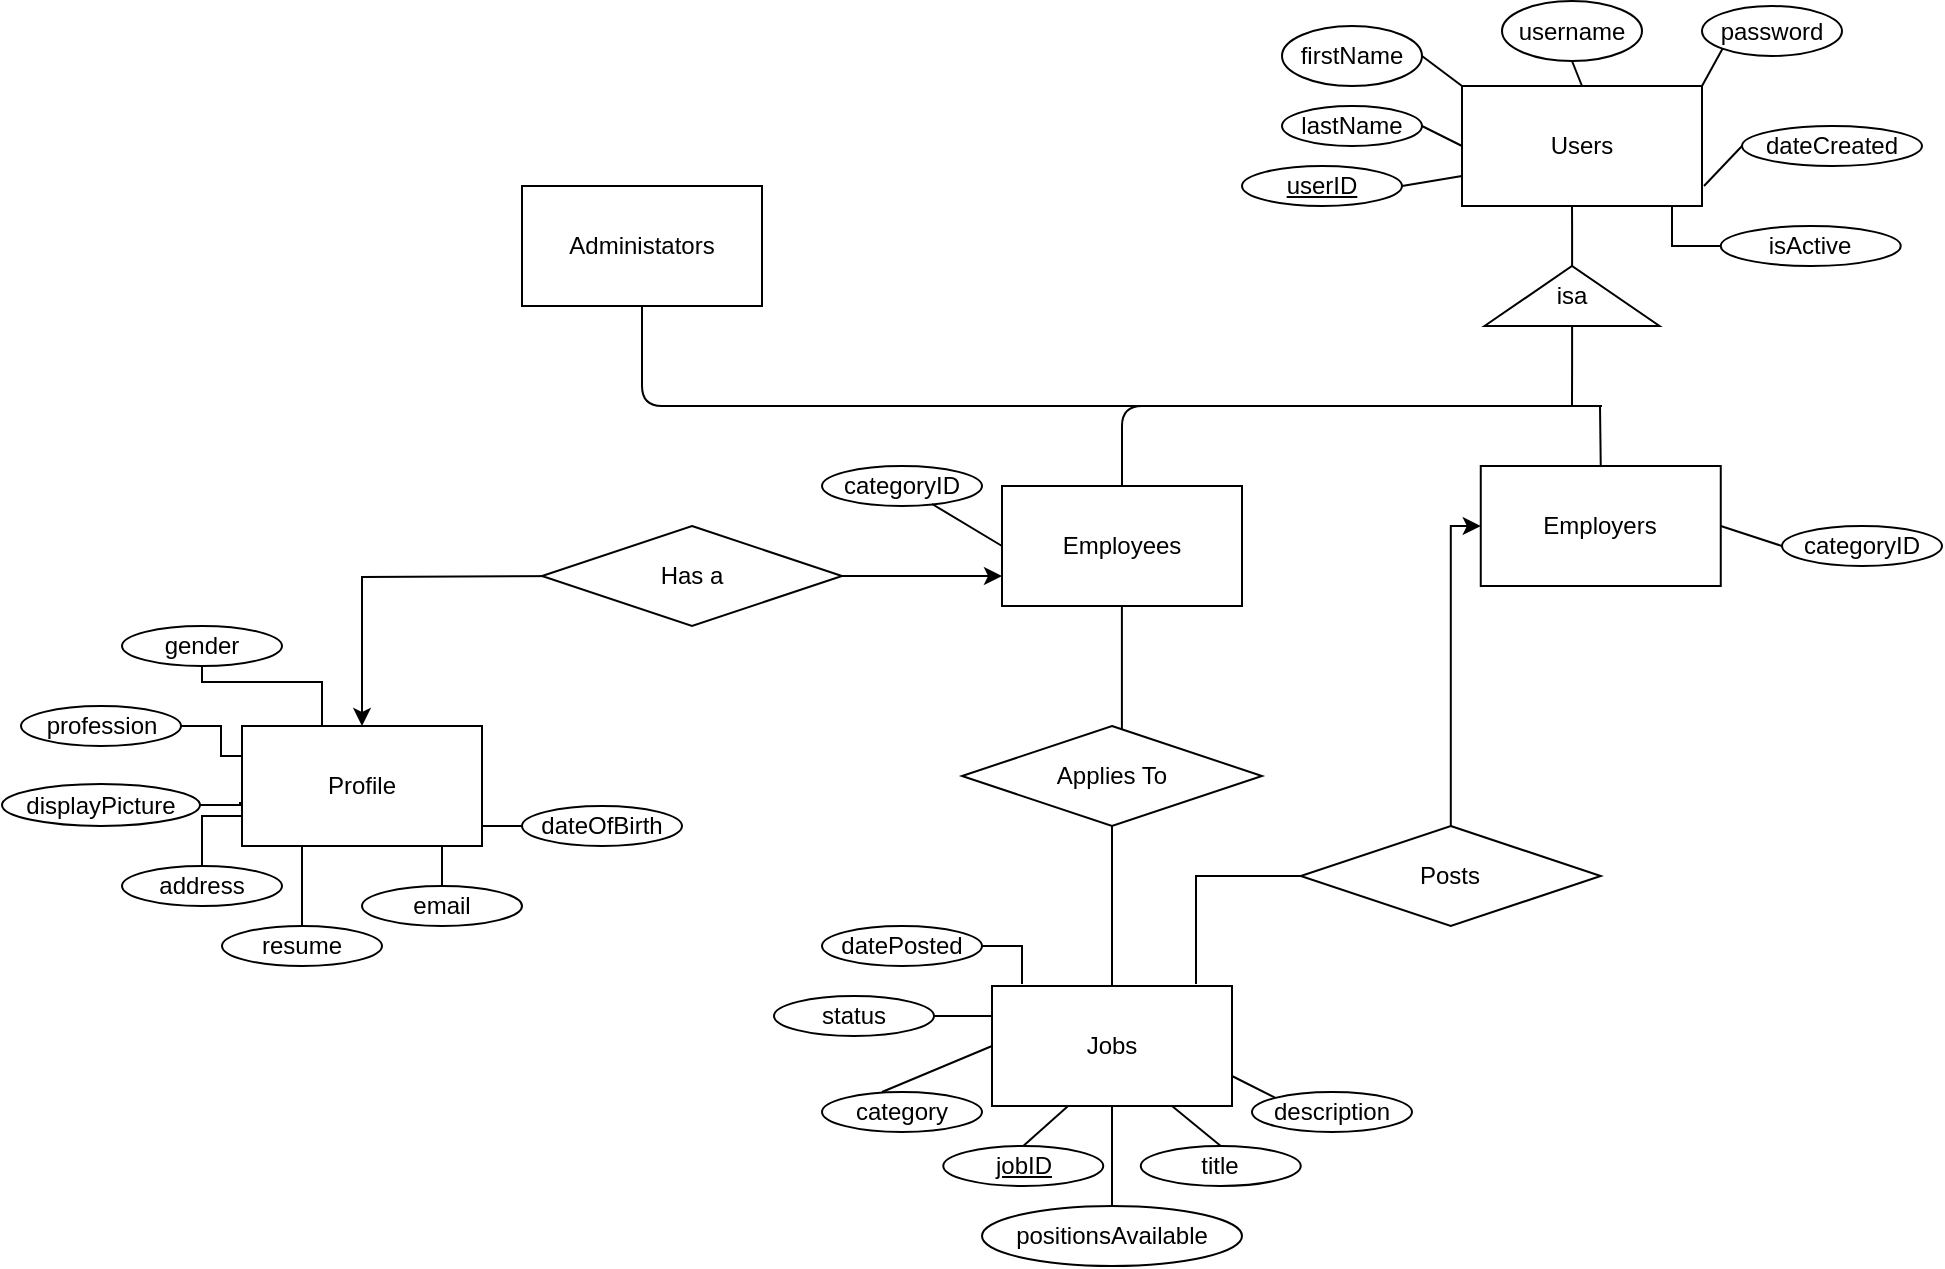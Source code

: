 <mxfile version="13.5.3" type="google"><diagram id="n4zLeCK2RiprfmRe8Td8" name="Page-1"><mxGraphModel dx="2272" dy="762" grid="1" gridSize="10" guides="1" tooltips="1" connect="1" arrows="1" fold="1" page="1" pageScale="1" pageWidth="850" pageHeight="1100" math="0" shadow="0"><root><mxCell id="0"/><mxCell id="1" parent="0"/><mxCell id="SIlRQv1dMxMEfYGtaTue-1" value="Administators" style="rounded=0;whiteSpace=wrap;html=1;" parent="1" vertex="1"><mxGeometry x="-150" y="100" width="120" height="60" as="geometry"/></mxCell><mxCell id="CXEU4vjYNY2lopl8l7TC-30" style="edgeStyle=orthogonalEdgeStyle;rounded=0;orthogonalLoop=1;jettySize=auto;html=1;entryX=0.533;entryY=0.2;entryDx=0;entryDy=0;entryPerimeter=0;endArrow=none;endFill=0;" edge="1" parent="1" source="SIlRQv1dMxMEfYGtaTue-2" target="CXEU4vjYNY2lopl8l7TC-29"><mxGeometry relative="1" as="geometry"/></mxCell><mxCell id="CXEU4vjYNY2lopl8l7TC-42" style="edgeStyle=orthogonalEdgeStyle;rounded=0;orthogonalLoop=1;jettySize=auto;html=1;entryX=0.5;entryY=0;entryDx=0;entryDy=0;startArrow=none;startFill=0;endArrow=classic;endFill=1;" edge="1" parent="1" target="CXEU4vjYNY2lopl8l7TC-41"><mxGeometry relative="1" as="geometry"><mxPoint x="-120" y="295" as="sourcePoint"/></mxGeometry></mxCell><mxCell id="SIlRQv1dMxMEfYGtaTue-2" value="Employees" style="rounded=0;whiteSpace=wrap;html=1;" parent="1" vertex="1"><mxGeometry x="90" y="250" width="120" height="60" as="geometry"/></mxCell><mxCell id="SIlRQv1dMxMEfYGtaTue-3" value="Users" style="rounded=0;whiteSpace=wrap;html=1;" parent="1" vertex="1"><mxGeometry x="320" y="50" width="120" height="60" as="geometry"/></mxCell><mxCell id="CXEU4vjYNY2lopl8l7TC-34" style="edgeStyle=orthogonalEdgeStyle;rounded=0;orthogonalLoop=1;jettySize=auto;html=1;endArrow=none;endFill=0;startArrow=classic;startFill=1;" edge="1" parent="1" source="SIlRQv1dMxMEfYGtaTue-4" target="CXEU4vjYNY2lopl8l7TC-32"><mxGeometry relative="1" as="geometry"><Array as="points"><mxPoint x="314.38" y="270"/></Array></mxGeometry></mxCell><mxCell id="SIlRQv1dMxMEfYGtaTue-4" value="Employers" style="rounded=0;whiteSpace=wrap;html=1;" parent="1" vertex="1"><mxGeometry x="329.38" y="240" width="120" height="60" as="geometry"/></mxCell><mxCell id="SIlRQv1dMxMEfYGtaTue-6" value="firstName" style="ellipse;whiteSpace=wrap;html=1;" parent="1" vertex="1"><mxGeometry x="230" y="20" width="70" height="30" as="geometry"/></mxCell><mxCell id="SIlRQv1dMxMEfYGtaTue-8" value="lastName" style="ellipse;whiteSpace=wrap;html=1;" parent="1" vertex="1"><mxGeometry x="230" y="60" width="70" height="20" as="geometry"/></mxCell><mxCell id="SIlRQv1dMxMEfYGtaTue-10" value="username" style="ellipse;whiteSpace=wrap;html=1;" parent="1" vertex="1"><mxGeometry x="340" y="7.5" width="70" height="30" as="geometry"/></mxCell><mxCell id="SIlRQv1dMxMEfYGtaTue-11" value="password" style="ellipse;whiteSpace=wrap;html=1;" parent="1" vertex="1"><mxGeometry x="440" y="10" width="70" height="25" as="geometry"/></mxCell><mxCell id="SIlRQv1dMxMEfYGtaTue-12" value="categoryID" style="ellipse;whiteSpace=wrap;html=1;" parent="1" vertex="1"><mxGeometry y="240" width="80" height="20" as="geometry"/></mxCell><mxCell id="SIlRQv1dMxMEfYGtaTue-13" value="" style="endArrow=none;html=1;exitX=1;exitY=0.5;exitDx=0;exitDy=0;entryX=0;entryY=0;entryDx=0;entryDy=0;" parent="1" source="SIlRQv1dMxMEfYGtaTue-6" target="SIlRQv1dMxMEfYGtaTue-3" edge="1"><mxGeometry width="50" height="50" relative="1" as="geometry"><mxPoint x="310" y="70" as="sourcePoint"/><mxPoint x="360" y="20" as="targetPoint"/></mxGeometry></mxCell><mxCell id="SIlRQv1dMxMEfYGtaTue-14" value="" style="endArrow=none;html=1;entryX=0;entryY=0.5;entryDx=0;entryDy=0;exitX=1;exitY=0.5;exitDx=0;exitDy=0;" parent="1" source="SIlRQv1dMxMEfYGtaTue-8" target="SIlRQv1dMxMEfYGtaTue-3" edge="1"><mxGeometry width="50" height="50" relative="1" as="geometry"><mxPoint x="240" y="150" as="sourcePoint"/><mxPoint x="290" y="100" as="targetPoint"/></mxGeometry></mxCell><mxCell id="SIlRQv1dMxMEfYGtaTue-16" value="" style="endArrow=none;html=1;exitX=0.5;exitY=1;exitDx=0;exitDy=0;entryX=0.5;entryY=0;entryDx=0;entryDy=0;" parent="1" source="SIlRQv1dMxMEfYGtaTue-10" target="SIlRQv1dMxMEfYGtaTue-3" edge="1"><mxGeometry width="50" height="50" relative="1" as="geometry"><mxPoint x="310" y="45" as="sourcePoint"/><mxPoint x="330" y="60" as="targetPoint"/></mxGeometry></mxCell><mxCell id="SIlRQv1dMxMEfYGtaTue-17" value="" style="endArrow=none;html=1;exitX=0;exitY=1;exitDx=0;exitDy=0;entryX=1;entryY=0;entryDx=0;entryDy=0;" parent="1" source="SIlRQv1dMxMEfYGtaTue-11" target="SIlRQv1dMxMEfYGtaTue-3" edge="1"><mxGeometry width="50" height="50" relative="1" as="geometry"><mxPoint x="320" y="55" as="sourcePoint"/><mxPoint x="340" y="70" as="targetPoint"/></mxGeometry></mxCell><mxCell id="SIlRQv1dMxMEfYGtaTue-19" value="" style="endArrow=none;html=1;entryX=0;entryY=0.5;entryDx=0;entryDy=0;exitX=0.688;exitY=0.95;exitDx=0;exitDy=0;exitPerimeter=0;" parent="1" source="SIlRQv1dMxMEfYGtaTue-12" target="SIlRQv1dMxMEfYGtaTue-2" edge="1"><mxGeometry width="50" height="50" relative="1" as="geometry"><mxPoint x="70" y="212" as="sourcePoint"/><mxPoint x="140" y="300" as="targetPoint"/></mxGeometry></mxCell><mxCell id="SIlRQv1dMxMEfYGtaTue-20" value="&lt;u&gt;userID&lt;/u&gt;" style="ellipse;whiteSpace=wrap;html=1;" parent="1" vertex="1"><mxGeometry x="210" y="90" width="80" height="20" as="geometry"/></mxCell><mxCell id="SIlRQv1dMxMEfYGtaTue-21" value="" style="endArrow=none;html=1;entryX=0;entryY=0.75;entryDx=0;entryDy=0;exitX=1;exitY=0.5;exitDx=0;exitDy=0;" parent="1" source="SIlRQv1dMxMEfYGtaTue-20" target="SIlRQv1dMxMEfYGtaTue-3" edge="1"><mxGeometry width="50" height="50" relative="1" as="geometry"><mxPoint x="110" y="170" as="sourcePoint"/><mxPoint x="160" y="120" as="targetPoint"/></mxGeometry></mxCell><mxCell id="SIlRQv1dMxMEfYGtaTue-22" value="dateCreated" style="ellipse;whiteSpace=wrap;html=1;" parent="1" vertex="1"><mxGeometry x="460" y="70" width="90" height="20" as="geometry"/></mxCell><mxCell id="SIlRQv1dMxMEfYGtaTue-23" value="" style="endArrow=none;html=1;entryX=0;entryY=0.5;entryDx=0;entryDy=0;" parent="1" target="SIlRQv1dMxMEfYGtaTue-22" edge="1"><mxGeometry width="50" height="50" relative="1" as="geometry"><mxPoint x="441" y="100" as="sourcePoint"/><mxPoint x="460" y="130" as="targetPoint"/></mxGeometry></mxCell><mxCell id="SIlRQv1dMxMEfYGtaTue-24" value="categoryID" style="ellipse;whiteSpace=wrap;html=1;" parent="1" vertex="1"><mxGeometry x="480" y="270" width="80" height="20" as="geometry"/></mxCell><mxCell id="SIlRQv1dMxMEfYGtaTue-25" value="" style="endArrow=none;html=1;entryX=1;entryY=0.5;entryDx=0;entryDy=0;exitX=0;exitY=0.5;exitDx=0;exitDy=0;" parent="1" source="SIlRQv1dMxMEfYGtaTue-24" target="SIlRQv1dMxMEfYGtaTue-4" edge="1"><mxGeometry width="50" height="50" relative="1" as="geometry"><mxPoint x="19.38" y="330" as="sourcePoint"/><mxPoint x="49.38" y="310" as="targetPoint"/></mxGeometry></mxCell><mxCell id="CXEU4vjYNY2lopl8l7TC-4" style="edgeStyle=orthogonalEdgeStyle;rounded=0;orthogonalLoop=1;jettySize=auto;html=1;endArrow=none;endFill=0;" edge="1" parent="1" source="SIlRQv1dMxMEfYGtaTue-27"><mxGeometry relative="1" as="geometry"><mxPoint x="375" y="110" as="targetPoint"/></mxGeometry></mxCell><mxCell id="CXEU4vjYNY2lopl8l7TC-5" style="edgeStyle=orthogonalEdgeStyle;rounded=0;orthogonalLoop=1;jettySize=auto;html=1;endArrow=none;endFill=0;" edge="1" parent="1" source="SIlRQv1dMxMEfYGtaTue-27"><mxGeometry relative="1" as="geometry"><mxPoint x="375" y="210" as="targetPoint"/></mxGeometry></mxCell><mxCell id="SIlRQv1dMxMEfYGtaTue-27" value="isa" style="triangle;whiteSpace=wrap;html=1;direction=north;" parent="1" vertex="1"><mxGeometry x="331.25" y="140" width="87.5" height="30" as="geometry"/></mxCell><mxCell id="SIlRQv1dMxMEfYGtaTue-29" value="" style="endArrow=none;html=1;exitX=0.5;exitY=0;exitDx=0;exitDy=0;" parent="1" source="SIlRQv1dMxMEfYGtaTue-2" edge="1"><mxGeometry width="50" height="50" relative="1" as="geometry"><mxPoint x="100" y="240" as="sourcePoint"/><mxPoint x="390" y="210" as="targetPoint"/><Array as="points"><mxPoint x="150" y="210"/><mxPoint x="280" y="210"/></Array></mxGeometry></mxCell><mxCell id="SIlRQv1dMxMEfYGtaTue-31" value="" style="endArrow=none;html=1;exitX=0.5;exitY=1;exitDx=0;exitDy=0;" parent="1" source="SIlRQv1dMxMEfYGtaTue-1" edge="1"><mxGeometry width="50" height="50" relative="1" as="geometry"><mxPoint x="-90" y="170" as="sourcePoint"/><mxPoint x="330" y="210" as="targetPoint"/><Array as="points"><mxPoint x="-90" y="210"/></Array></mxGeometry></mxCell><mxCell id="SIlRQv1dMxMEfYGtaTue-32" value="" style="endArrow=none;html=1;exitX=0.5;exitY=0;exitDx=0;exitDy=0;" parent="1" source="SIlRQv1dMxMEfYGtaTue-4" edge="1"><mxGeometry width="50" height="50" relative="1" as="geometry"><mxPoint x="400" y="290" as="sourcePoint"/><mxPoint x="389" y="210" as="targetPoint"/></mxGeometry></mxCell><mxCell id="CXEU4vjYNY2lopl8l7TC-6" value="Jobs" style="rounded=0;whiteSpace=wrap;html=1;" vertex="1" parent="1"><mxGeometry x="85" y="500" width="120" height="60" as="geometry"/></mxCell><mxCell id="CXEU4vjYNY2lopl8l7TC-7" value="&lt;u&gt;jobID&lt;/u&gt;" style="ellipse;whiteSpace=wrap;html=1;" vertex="1" parent="1"><mxGeometry x="60.63" y="580" width="80" height="20" as="geometry"/></mxCell><mxCell id="CXEU4vjYNY2lopl8l7TC-8" value="" style="endArrow=none;html=1;exitX=0.5;exitY=0;exitDx=0;exitDy=0;entryX=0.317;entryY=1;entryDx=0;entryDy=0;entryPerimeter=0;" edge="1" parent="1" source="CXEU4vjYNY2lopl8l7TC-7" target="CXEU4vjYNY2lopl8l7TC-6"><mxGeometry width="50" height="50" relative="1" as="geometry"><mxPoint x="70.63" y="540" as="sourcePoint"/><mxPoint x="127" y="550" as="targetPoint"/></mxGeometry></mxCell><mxCell id="CXEU4vjYNY2lopl8l7TC-9" value="title" style="ellipse;whiteSpace=wrap;html=1;" vertex="1" parent="1"><mxGeometry x="159.38" y="580" width="80" height="20" as="geometry"/></mxCell><mxCell id="CXEU4vjYNY2lopl8l7TC-10" value="" style="endArrow=none;html=1;exitX=0.5;exitY=0;exitDx=0;exitDy=0;entryX=0.75;entryY=1;entryDx=0;entryDy=0;" edge="1" parent="1" source="CXEU4vjYNY2lopl8l7TC-9" target="CXEU4vjYNY2lopl8l7TC-6"><mxGeometry width="50" height="50" relative="1" as="geometry"><mxPoint x="165.63" y="565" as="sourcePoint"/><mxPoint x="180.63" y="570" as="targetPoint"/></mxGeometry></mxCell><mxCell id="CXEU4vjYNY2lopl8l7TC-11" value="description" style="ellipse;whiteSpace=wrap;html=1;" vertex="1" parent="1"><mxGeometry x="215" y="553" width="80" height="20" as="geometry"/></mxCell><mxCell id="CXEU4vjYNY2lopl8l7TC-12" value="" style="endArrow=none;html=1;entryX=1;entryY=0.75;entryDx=0;entryDy=0;exitX=0;exitY=0;exitDx=0;exitDy=0;" edge="1" parent="1" source="CXEU4vjYNY2lopl8l7TC-11" target="CXEU4vjYNY2lopl8l7TC-6"><mxGeometry width="50" height="50" relative="1" as="geometry"><mxPoint x="260" y="550" as="sourcePoint"/><mxPoint x="246.25" y="530" as="targetPoint"/></mxGeometry></mxCell><mxCell id="CXEU4vjYNY2lopl8l7TC-15" value="category" style="ellipse;whiteSpace=wrap;html=1;" vertex="1" parent="1"><mxGeometry y="553" width="80" height="20" as="geometry"/></mxCell><mxCell id="CXEU4vjYNY2lopl8l7TC-16" value="" style="endArrow=none;html=1;entryX=0;entryY=0.5;entryDx=0;entryDy=0;" edge="1" parent="1" target="CXEU4vjYNY2lopl8l7TC-6"><mxGeometry width="50" height="50" relative="1" as="geometry"><mxPoint x="30" y="553" as="sourcePoint"/><mxPoint x="-20.6" y="527" as="targetPoint"/></mxGeometry></mxCell><mxCell id="CXEU4vjYNY2lopl8l7TC-18" style="edgeStyle=orthogonalEdgeStyle;rounded=0;orthogonalLoop=1;jettySize=auto;html=1;entryX=0;entryY=0.25;entryDx=0;entryDy=0;endArrow=none;endFill=0;" edge="1" parent="1" source="CXEU4vjYNY2lopl8l7TC-17" target="CXEU4vjYNY2lopl8l7TC-6"><mxGeometry relative="1" as="geometry"/></mxCell><mxCell id="CXEU4vjYNY2lopl8l7TC-17" value="status" style="ellipse;whiteSpace=wrap;html=1;" vertex="1" parent="1"><mxGeometry x="-24" y="505" width="80" height="20" as="geometry"/></mxCell><mxCell id="CXEU4vjYNY2lopl8l7TC-26" style="edgeStyle=orthogonalEdgeStyle;rounded=0;orthogonalLoop=1;jettySize=auto;html=1;entryX=0.125;entryY=-0.017;entryDx=0;entryDy=0;entryPerimeter=0;endArrow=none;endFill=0;" edge="1" parent="1" source="CXEU4vjYNY2lopl8l7TC-25" target="CXEU4vjYNY2lopl8l7TC-6"><mxGeometry relative="1" as="geometry"/></mxCell><mxCell id="CXEU4vjYNY2lopl8l7TC-25" value="datePosted" style="ellipse;whiteSpace=wrap;html=1;" vertex="1" parent="1"><mxGeometry y="470" width="80" height="20" as="geometry"/></mxCell><mxCell id="CXEU4vjYNY2lopl8l7TC-28" style="edgeStyle=orthogonalEdgeStyle;rounded=0;orthogonalLoop=1;jettySize=auto;html=1;entryX=0.5;entryY=1;entryDx=0;entryDy=0;endArrow=none;endFill=0;" edge="1" parent="1" source="CXEU4vjYNY2lopl8l7TC-27" target="CXEU4vjYNY2lopl8l7TC-6"><mxGeometry relative="1" as="geometry"/></mxCell><mxCell id="CXEU4vjYNY2lopl8l7TC-27" value="positionsAvailable" style="ellipse;whiteSpace=wrap;html=1;" vertex="1" parent="1"><mxGeometry x="80" y="610" width="130" height="30" as="geometry"/></mxCell><mxCell id="CXEU4vjYNY2lopl8l7TC-31" style="edgeStyle=orthogonalEdgeStyle;rounded=0;orthogonalLoop=1;jettySize=auto;html=1;endArrow=none;endFill=0;" edge="1" parent="1" source="CXEU4vjYNY2lopl8l7TC-29" target="CXEU4vjYNY2lopl8l7TC-6"><mxGeometry relative="1" as="geometry"/></mxCell><mxCell id="CXEU4vjYNY2lopl8l7TC-29" value="Applies To" style="rhombus;whiteSpace=wrap;html=1;" vertex="1" parent="1"><mxGeometry x="70" y="370" width="150" height="50" as="geometry"/></mxCell><mxCell id="CXEU4vjYNY2lopl8l7TC-35" style="edgeStyle=orthogonalEdgeStyle;rounded=0;orthogonalLoop=1;jettySize=auto;html=1;endArrow=none;endFill=0;entryX=0.85;entryY=-0.017;entryDx=0;entryDy=0;entryPerimeter=0;" edge="1" parent="1" source="CXEU4vjYNY2lopl8l7TC-32" target="CXEU4vjYNY2lopl8l7TC-6"><mxGeometry relative="1" as="geometry"><mxPoint x="190" y="465" as="targetPoint"/></mxGeometry></mxCell><mxCell id="CXEU4vjYNY2lopl8l7TC-32" value="Posts" style="rhombus;whiteSpace=wrap;html=1;" vertex="1" parent="1"><mxGeometry x="239.38" y="420" width="150" height="50" as="geometry"/></mxCell><mxCell id="CXEU4vjYNY2lopl8l7TC-38" style="edgeStyle=orthogonalEdgeStyle;rounded=0;orthogonalLoop=1;jettySize=auto;html=1;exitX=0.5;exitY=1;exitDx=0;exitDy=0;startArrow=classic;startFill=1;endArrow=none;endFill=0;" edge="1" parent="1"><mxGeometry relative="1" as="geometry"><mxPoint x="510" y="150" as="sourcePoint"/><mxPoint x="510" y="150" as="targetPoint"/></mxGeometry></mxCell><mxCell id="CXEU4vjYNY2lopl8l7TC-40" style="edgeStyle=orthogonalEdgeStyle;rounded=0;orthogonalLoop=1;jettySize=auto;html=1;startArrow=none;startFill=0;endArrow=none;endFill=0;entryX=0.875;entryY=1;entryDx=0;entryDy=0;entryPerimeter=0;" edge="1" parent="1" source="CXEU4vjYNY2lopl8l7TC-39" target="SIlRQv1dMxMEfYGtaTue-3"><mxGeometry relative="1" as="geometry"/></mxCell><mxCell id="CXEU4vjYNY2lopl8l7TC-39" value="isActive" style="ellipse;whiteSpace=wrap;html=1;" vertex="1" parent="1"><mxGeometry x="449.38" y="120" width="90" height="20" as="geometry"/></mxCell><mxCell id="CXEU4vjYNY2lopl8l7TC-41" value="Profile" style="rounded=0;whiteSpace=wrap;html=1;" vertex="1" parent="1"><mxGeometry x="-290" y="370" width="120" height="60" as="geometry"/></mxCell><mxCell id="CXEU4vjYNY2lopl8l7TC-47" style="edgeStyle=orthogonalEdgeStyle;rounded=0;orthogonalLoop=1;jettySize=auto;html=1;entryX=0.25;entryY=1;entryDx=0;entryDy=0;startArrow=none;startFill=0;endArrow=none;endFill=0;" edge="1" parent="1" source="CXEU4vjYNY2lopl8l7TC-44" target="CXEU4vjYNY2lopl8l7TC-41"><mxGeometry relative="1" as="geometry"/></mxCell><mxCell id="CXEU4vjYNY2lopl8l7TC-44" value="resume" style="ellipse;whiteSpace=wrap;html=1;" vertex="1" parent="1"><mxGeometry x="-300" y="470" width="80" height="20" as="geometry"/></mxCell><mxCell id="CXEU4vjYNY2lopl8l7TC-46" style="edgeStyle=orthogonalEdgeStyle;rounded=0;orthogonalLoop=1;jettySize=auto;html=1;entryX=0;entryY=0.75;entryDx=0;entryDy=0;startArrow=none;startFill=0;endArrow=classic;endFill=1;" edge="1" parent="1" source="CXEU4vjYNY2lopl8l7TC-45" target="SIlRQv1dMxMEfYGtaTue-2"><mxGeometry relative="1" as="geometry"/></mxCell><mxCell id="CXEU4vjYNY2lopl8l7TC-45" value="Has a" style="rhombus;whiteSpace=wrap;html=1;" vertex="1" parent="1"><mxGeometry x="-140" y="270" width="150" height="50" as="geometry"/></mxCell><mxCell id="CXEU4vjYNY2lopl8l7TC-49" style="edgeStyle=orthogonalEdgeStyle;rounded=0;orthogonalLoop=1;jettySize=auto;html=1;entryX=-0.008;entryY=0.633;entryDx=0;entryDy=0;entryPerimeter=0;startArrow=none;startFill=0;endArrow=none;endFill=0;" edge="1" parent="1" source="CXEU4vjYNY2lopl8l7TC-48" target="CXEU4vjYNY2lopl8l7TC-41"><mxGeometry relative="1" as="geometry"/></mxCell><mxCell id="CXEU4vjYNY2lopl8l7TC-48" value="displayPicture" style="ellipse;whiteSpace=wrap;html=1;" vertex="1" parent="1"><mxGeometry x="-410" y="399" width="99" height="21" as="geometry"/></mxCell><mxCell id="CXEU4vjYNY2lopl8l7TC-55" style="edgeStyle=orthogonalEdgeStyle;rounded=0;orthogonalLoop=1;jettySize=auto;html=1;entryX=0;entryY=0.75;entryDx=0;entryDy=0;startArrow=none;startFill=0;endArrow=none;endFill=0;" edge="1" parent="1" source="CXEU4vjYNY2lopl8l7TC-50" target="CXEU4vjYNY2lopl8l7TC-41"><mxGeometry relative="1" as="geometry"/></mxCell><mxCell id="CXEU4vjYNY2lopl8l7TC-50" value="address" style="ellipse;whiteSpace=wrap;html=1;" vertex="1" parent="1"><mxGeometry x="-350" y="440" width="80" height="20" as="geometry"/></mxCell><mxCell id="CXEU4vjYNY2lopl8l7TC-53" style="edgeStyle=orthogonalEdgeStyle;rounded=0;orthogonalLoop=1;jettySize=auto;html=1;startArrow=none;startFill=0;endArrow=none;endFill=0;entryX=0.75;entryY=1;entryDx=0;entryDy=0;" edge="1" parent="1" source="CXEU4vjYNY2lopl8l7TC-52" target="CXEU4vjYNY2lopl8l7TC-41"><mxGeometry relative="1" as="geometry"><mxPoint x="-200" y="440" as="targetPoint"/></mxGeometry></mxCell><mxCell id="CXEU4vjYNY2lopl8l7TC-52" value="email" style="ellipse;whiteSpace=wrap;html=1;" vertex="1" parent="1"><mxGeometry x="-230" y="450" width="80" height="20" as="geometry"/></mxCell><mxCell id="CXEU4vjYNY2lopl8l7TC-57" style="edgeStyle=orthogonalEdgeStyle;rounded=0;orthogonalLoop=1;jettySize=auto;html=1;entryX=0;entryY=0.25;entryDx=0;entryDy=0;startArrow=none;startFill=0;endArrow=none;endFill=0;" edge="1" parent="1" source="CXEU4vjYNY2lopl8l7TC-56" target="CXEU4vjYNY2lopl8l7TC-41"><mxGeometry relative="1" as="geometry"/></mxCell><mxCell id="CXEU4vjYNY2lopl8l7TC-56" value="profession" style="ellipse;whiteSpace=wrap;html=1;" vertex="1" parent="1"><mxGeometry x="-400.5" y="360" width="80" height="20" as="geometry"/></mxCell><mxCell id="CXEU4vjYNY2lopl8l7TC-59" style="edgeStyle=orthogonalEdgeStyle;rounded=0;orthogonalLoop=1;jettySize=auto;html=1;startArrow=none;startFill=0;endArrow=none;endFill=0;entryX=0.35;entryY=0.033;entryDx=0;entryDy=0;entryPerimeter=0;" edge="1" parent="1"><mxGeometry relative="1" as="geometry"><mxPoint x="-248" y="369.98" as="targetPoint"/><mxPoint x="-310" y="338" as="sourcePoint"/><Array as="points"><mxPoint x="-310" y="348"/><mxPoint x="-250" y="348"/><mxPoint x="-250" y="370"/></Array></mxGeometry></mxCell><mxCell id="CXEU4vjYNY2lopl8l7TC-58" value="gender" style="ellipse;whiteSpace=wrap;html=1;" vertex="1" parent="1"><mxGeometry x="-350" y="320" width="80" height="20" as="geometry"/></mxCell><mxCell id="CXEU4vjYNY2lopl8l7TC-61" style="edgeStyle=orthogonalEdgeStyle;rounded=0;orthogonalLoop=1;jettySize=auto;html=1;startArrow=none;startFill=0;endArrow=none;endFill=0;" edge="1" parent="1" source="CXEU4vjYNY2lopl8l7TC-60" target="CXEU4vjYNY2lopl8l7TC-41"><mxGeometry relative="1" as="geometry"/></mxCell><mxCell id="CXEU4vjYNY2lopl8l7TC-60" value="dateOfBirth" style="ellipse;whiteSpace=wrap;html=1;" vertex="1" parent="1"><mxGeometry x="-150" y="410" width="80" height="20" as="geometry"/></mxCell><mxCell id="CXEU4vjYNY2lopl8l7TC-63" style="edgeStyle=orthogonalEdgeStyle;rounded=0;orthogonalLoop=1;jettySize=auto;html=1;exitX=0.5;exitY=1;exitDx=0;exitDy=0;startArrow=none;startFill=0;endArrow=none;endFill=0;" edge="1" parent="1" source="CXEU4vjYNY2lopl8l7TC-52" target="CXEU4vjYNY2lopl8l7TC-52"><mxGeometry relative="1" as="geometry"/></mxCell></root></mxGraphModel></diagram></mxfile>